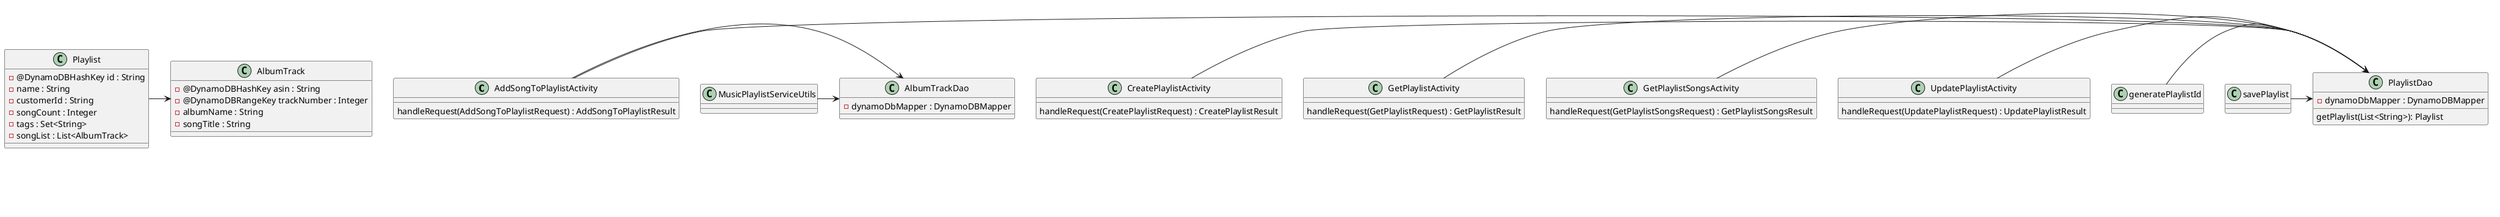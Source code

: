@startuml
class AddSongToPlaylistActivity {
    handleRequest(AddSongToPlaylistRequest) : AddSongToPlaylistResult
}
class CreatePlaylistActivity {
    handleRequest(CreatePlaylistRequest) : CreatePlaylistResult
}
class GetPlaylistActivity {
    handleRequest(GetPlaylistRequest) : GetPlaylistResult
}
class GetPlaylistSongsActivity {
    handleRequest(GetPlaylistSongsRequest) : GetPlaylistSongsResult
}
class UpdatePlaylistActivity {
    handleRequest(UpdatePlaylistRequest) : UpdatePlaylistResult
}
class AlbumTrack {
    - @DynamoDBHashKey asin : String
    - @DynamoDBRangeKey trackNumber : Integer
    - albumName : String
    - songTitle : String
}
class Playlist {
    -@DynamoDBHashKey id : String
    -name : String
    -customerId : String
    -songCount : Integer
    -tags : Set<String>
    -songList : List<AlbumTrack>
}
class AlbumTrackDao {
    -dynamoDbMapper : DynamoDBMapper
}
class PlaylistDao {
    -dynamoDbMapper : DynamoDBMapper
    getPlaylist(List<String>): Playlist
}
class AlbumTrackNotFoundException {}
class InvalidAttributeValueException {}
class PlaylistNotFoundException {}
class MusicPlaylistServiceUtils {}


Playlist -> AlbumTrack
AddSongToPlaylistActivity -> AlbumTrackDao
AddSongToPlaylistActivity -> PlaylistDao
CreatePlaylistActivity -> PlaylistDao
GetPlaylistActivity -> PlaylistDao
GetPlaylistSongsActivity -> PlaylistDao
UpdatePlaylistActivity -> PlaylistDao
MusicPlaylistServiceUtils -> AlbumTrackDao
generatePlaylistId -> PlaylistDao
savePlaylist -> PlaylistDao


@enduml
